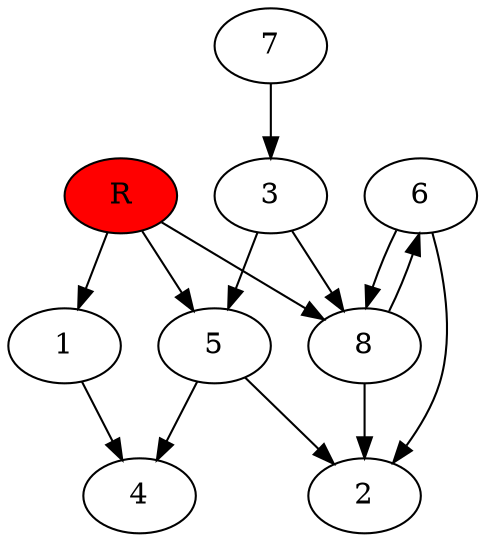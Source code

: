 digraph prb42999 {
	1
	2
	3
	4
	5
	6
	7
	8
	R [fillcolor="#ff0000" style=filled]
	1 -> 4
	3 -> 5
	3 -> 8
	5 -> 2
	5 -> 4
	6 -> 2
	6 -> 8
	7 -> 3
	8 -> 2
	8 -> 6
	R -> 1
	R -> 5
	R -> 8
}
